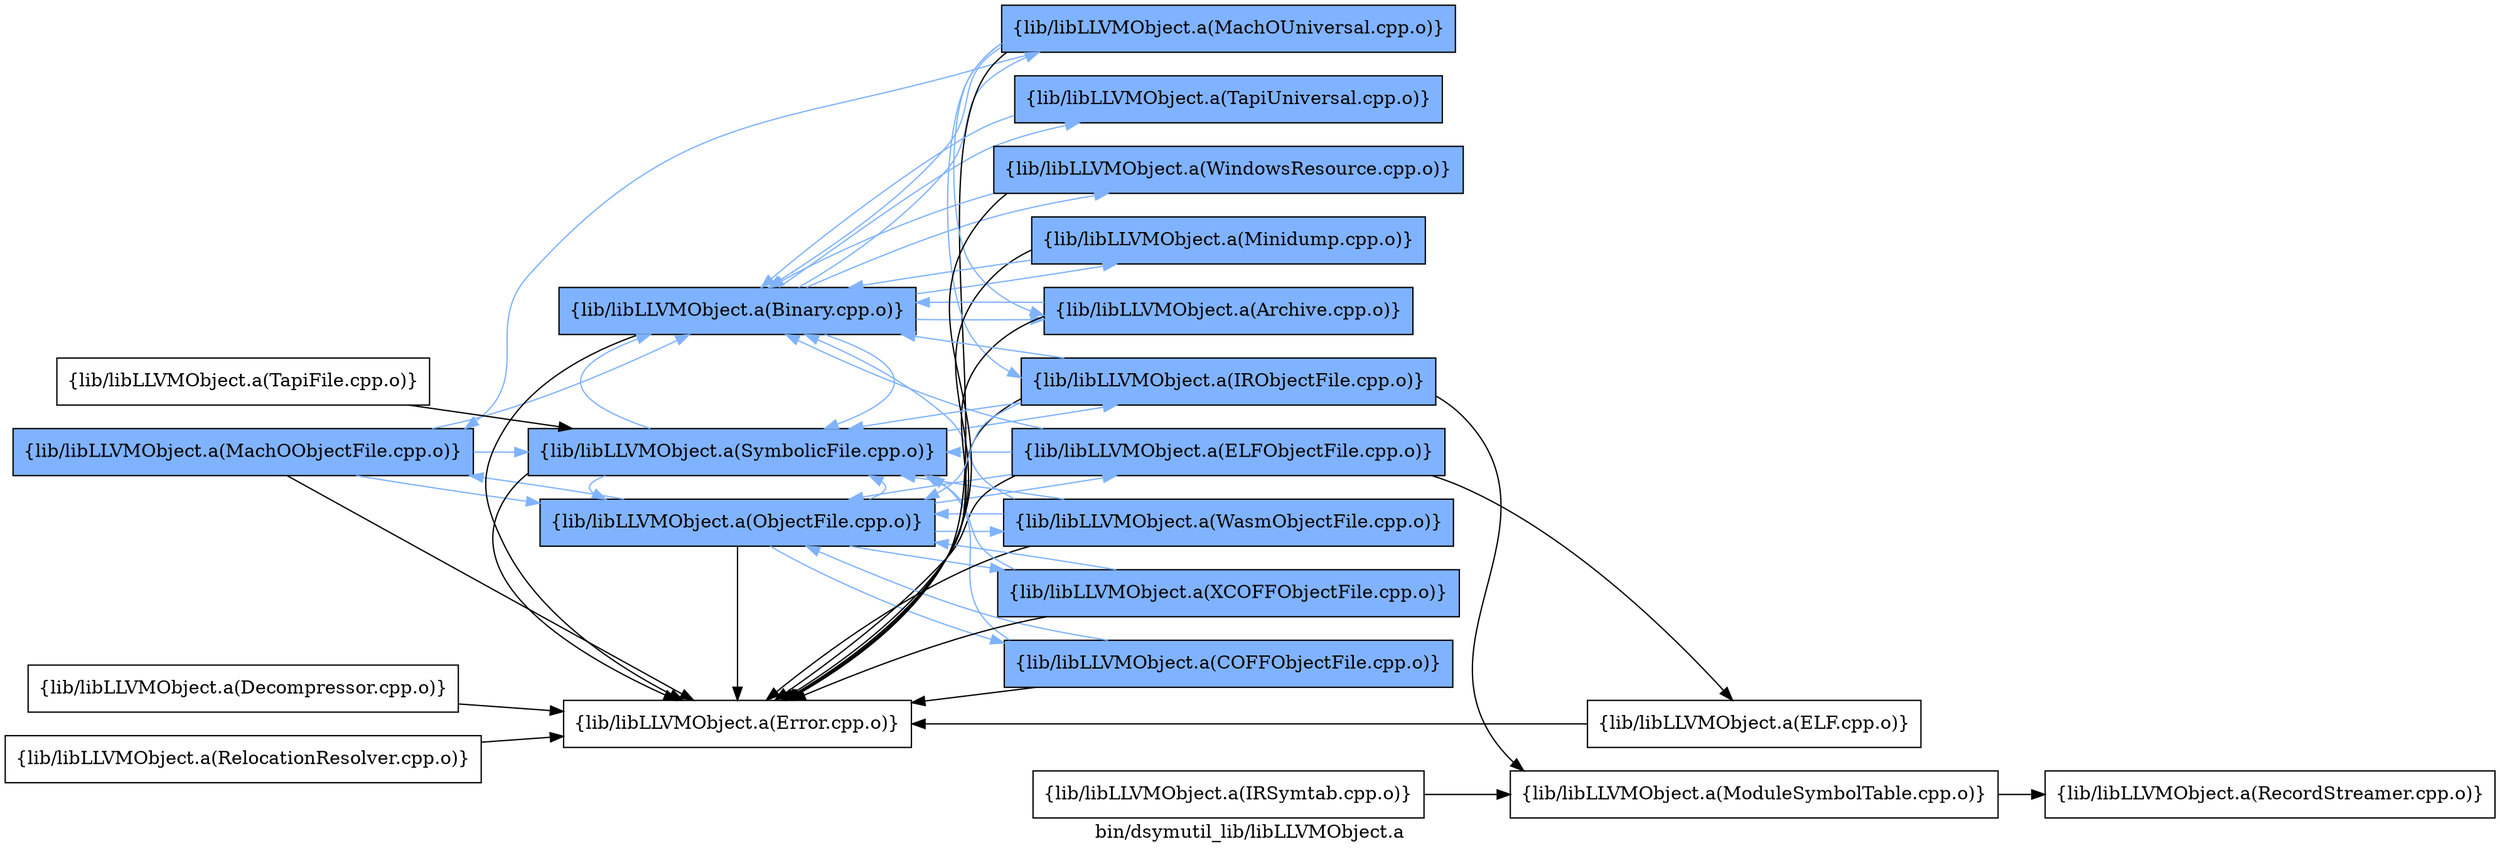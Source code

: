 digraph "bin/dsymutil_lib/libLLVMObject.a" {
	label="bin/dsymutil_lib/libLLVMObject.a";
	rankdir=LR;
	{ rank=same; Node0x557f0201d4f8;  }
	{ rank=same; Node0x557f01ffa598; Node0x557f0201aed8; Node0x557f020133b8; Node0x557f0201a7a8;  }
	{ rank=same; Node0x557f0201b928; Node0x557f0201c788; Node0x557f02019498; Node0x557f02017a58; Node0x557f0201dbd8; Node0x557f0201f168; Node0x557f02013e58; Node0x557f02019628; Node0x557f020183b8; Node0x557f0201e3f8;  }
	{ rank=same; Node0x557f0201c008; Node0x557f0201f988;  }
	{ rank=same; Node0x557f0201d4f8;  }
	{ rank=same; Node0x557f01ffa598; Node0x557f0201aed8; Node0x557f020133b8; Node0x557f0201a7a8;  }
	{ rank=same; Node0x557f0201b928; Node0x557f0201c788; Node0x557f02019498; Node0x557f02017a58; Node0x557f0201dbd8; Node0x557f0201f168; Node0x557f02013e58; Node0x557f02019628; Node0x557f020183b8; Node0x557f0201e3f8;  }
	{ rank=same; Node0x557f0201c008; Node0x557f0201f988;  }

	Node0x557f0201d4f8 [shape=record,shape=box,group=1,style=filled,fillcolor="0.600000 0.5 1",label="{lib/libLLVMObject.a(MachOObjectFile.cpp.o)}"];
	Node0x557f0201d4f8 -> Node0x557f01ffa598;
	Node0x557f0201d4f8 -> Node0x557f0201aed8[color="0.600000 0.5 1"];
	Node0x557f0201d4f8 -> Node0x557f020133b8[color="0.600000 0.5 1"];
	Node0x557f0201d4f8 -> Node0x557f0201a7a8[color="0.600000 0.5 1"];
	Node0x557f020133b8 [shape=record,shape=box,group=1,style=filled,fillcolor="0.600000 0.5 1",label="{lib/libLLVMObject.a(Binary.cpp.o)}"];
	Node0x557f020133b8 -> Node0x557f01ffa598;
	Node0x557f020133b8 -> Node0x557f0201dbd8[color="0.600000 0.5 1"];
	Node0x557f020133b8 -> Node0x557f0201f168[color="0.600000 0.5 1"];
	Node0x557f020133b8 -> Node0x557f02013e58[color="0.600000 0.5 1"];
	Node0x557f020133b8 -> Node0x557f0201a7a8[color="0.600000 0.5 1"];
	Node0x557f020133b8 -> Node0x557f02019628[color="0.600000 0.5 1"];
	Node0x557f020133b8 -> Node0x557f020183b8[color="0.600000 0.5 1"];
	Node0x557f01ffa598 [shape=record,shape=box,group=0,label="{lib/libLLVMObject.a(Error.cpp.o)}"];
	Node0x557f0201dbd8 [shape=record,shape=box,group=1,style=filled,fillcolor="0.600000 0.5 1",label="{lib/libLLVMObject.a(MachOUniversal.cpp.o)}"];
	Node0x557f0201dbd8 -> Node0x557f01ffa598;
	Node0x557f0201dbd8 -> Node0x557f0201d4f8[color="0.600000 0.5 1"];
	Node0x557f0201dbd8 -> Node0x557f0201e3f8[color="0.600000 0.5 1"];
	Node0x557f0201dbd8 -> Node0x557f02013e58[color="0.600000 0.5 1"];
	Node0x557f0201dbd8 -> Node0x557f020133b8[color="0.600000 0.5 1"];
	Node0x557f0201aed8 [shape=record,shape=box,group=1,style=filled,fillcolor="0.600000 0.5 1",label="{lib/libLLVMObject.a(ObjectFile.cpp.o)}"];
	Node0x557f0201aed8 -> Node0x557f01ffa598;
	Node0x557f0201aed8 -> Node0x557f0201d4f8[color="0.600000 0.5 1"];
	Node0x557f0201aed8 -> Node0x557f0201b928[color="0.600000 0.5 1"];
	Node0x557f0201aed8 -> Node0x557f0201c788[color="0.600000 0.5 1"];
	Node0x557f0201aed8 -> Node0x557f0201a7a8[color="0.600000 0.5 1"];
	Node0x557f0201aed8 -> Node0x557f02019498[color="0.600000 0.5 1"];
	Node0x557f0201aed8 -> Node0x557f02017a58[color="0.600000 0.5 1"];
	Node0x557f02013e58 [shape=record,shape=box,group=1,style=filled,fillcolor="0.600000 0.5 1",label="{lib/libLLVMObject.a(Archive.cpp.o)}"];
	Node0x557f02013e58 -> Node0x557f01ffa598;
	Node0x557f02013e58 -> Node0x557f020133b8[color="0.600000 0.5 1"];
	Node0x557f020158e8 [shape=record,shape=box,group=0,label="{lib/libLLVMObject.a(Decompressor.cpp.o)}"];
	Node0x557f020158e8 -> Node0x557f01ffa598;
	Node0x557f0201b2e8 [shape=record,shape=box,group=0,label="{lib/libLLVMObject.a(RelocationResolver.cpp.o)}"];
	Node0x557f0201b2e8 -> Node0x557f01ffa598;
	Node0x557f0201f168 [shape=record,shape=box,group=1,style=filled,fillcolor="0.600000 0.5 1",label="{lib/libLLVMObject.a(Minidump.cpp.o)}"];
	Node0x557f0201f168 -> Node0x557f01ffa598;
	Node0x557f0201f168 -> Node0x557f020133b8[color="0.600000 0.5 1"];
	Node0x557f0201a7a8 [shape=record,shape=box,group=1,style=filled,fillcolor="0.600000 0.5 1",label="{lib/libLLVMObject.a(SymbolicFile.cpp.o)}"];
	Node0x557f0201a7a8 -> Node0x557f01ffa598;
	Node0x557f0201a7a8 -> Node0x557f0201e3f8[color="0.600000 0.5 1"];
	Node0x557f0201a7a8 -> Node0x557f0201aed8[color="0.600000 0.5 1"];
	Node0x557f0201a7a8 -> Node0x557f020133b8[color="0.600000 0.5 1"];
	Node0x557f02019628 [shape=record,shape=box,group=1,style=filled,fillcolor="0.600000 0.5 1",label="{lib/libLLVMObject.a(TapiUniversal.cpp.o)}"];
	Node0x557f02019628 -> Node0x557f020133b8[color="0.600000 0.5 1"];
	Node0x557f020183b8 [shape=record,shape=box,group=1,style=filled,fillcolor="0.600000 0.5 1",label="{lib/libLLVMObject.a(WindowsResource.cpp.o)}"];
	Node0x557f020183b8 -> Node0x557f01ffa598;
	Node0x557f020183b8 -> Node0x557f020133b8[color="0.600000 0.5 1"];
	Node0x557f0201e3f8 [shape=record,shape=box,group=1,style=filled,fillcolor="0.600000 0.5 1",label="{lib/libLLVMObject.a(IRObjectFile.cpp.o)}"];
	Node0x557f0201e3f8 -> Node0x557f01ffa598;
	Node0x557f0201e3f8 -> Node0x557f0201f988;
	Node0x557f0201e3f8 -> Node0x557f0201aed8[color="0.600000 0.5 1"];
	Node0x557f0201e3f8 -> Node0x557f020133b8[color="0.600000 0.5 1"];
	Node0x557f0201e3f8 -> Node0x557f0201a7a8[color="0.600000 0.5 1"];
	Node0x557f0201f988 [shape=record,shape=box,group=0,label="{lib/libLLVMObject.a(ModuleSymbolTable.cpp.o)}"];
	Node0x557f0201f988 -> Node0x557f0201ab18;
	Node0x557f0201e9e8 [shape=record,shape=box,group=0,label="{lib/libLLVMObject.a(IRSymtab.cpp.o)}"];
	Node0x557f0201e9e8 -> Node0x557f0201f988;
	Node0x557f0201ab18 [shape=record,shape=box,group=0,label="{lib/libLLVMObject.a(RecordStreamer.cpp.o)}"];
	Node0x557f0201b928 [shape=record,shape=box,group=1,style=filled,fillcolor="0.600000 0.5 1",label="{lib/libLLVMObject.a(ELFObjectFile.cpp.o)}"];
	Node0x557f0201b928 -> Node0x557f01ffa598;
	Node0x557f0201b928 -> Node0x557f0201aed8[color="0.600000 0.5 1"];
	Node0x557f0201b928 -> Node0x557f0201c008;
	Node0x557f0201b928 -> Node0x557f020133b8[color="0.600000 0.5 1"];
	Node0x557f0201b928 -> Node0x557f0201a7a8[color="0.600000 0.5 1"];
	Node0x557f0201c788 [shape=record,shape=box,group=1,style=filled,fillcolor="0.600000 0.5 1",label="{lib/libLLVMObject.a(COFFObjectFile.cpp.o)}"];
	Node0x557f0201c788 -> Node0x557f01ffa598;
	Node0x557f0201c788 -> Node0x557f0201aed8[color="0.600000 0.5 1"];
	Node0x557f0201c788 -> Node0x557f0201a7a8[color="0.600000 0.5 1"];
	Node0x557f02019498 [shape=record,shape=box,group=1,style=filled,fillcolor="0.600000 0.5 1",label="{lib/libLLVMObject.a(WasmObjectFile.cpp.o)}"];
	Node0x557f02019498 -> Node0x557f01ffa598;
	Node0x557f02019498 -> Node0x557f0201aed8[color="0.600000 0.5 1"];
	Node0x557f02019498 -> Node0x557f020133b8[color="0.600000 0.5 1"];
	Node0x557f02019498 -> Node0x557f0201a7a8[color="0.600000 0.5 1"];
	Node0x557f02017a58 [shape=record,shape=box,group=1,style=filled,fillcolor="0.600000 0.5 1",label="{lib/libLLVMObject.a(XCOFFObjectFile.cpp.o)}"];
	Node0x557f02017a58 -> Node0x557f01ffa598;
	Node0x557f02017a58 -> Node0x557f0201aed8[color="0.600000 0.5 1"];
	Node0x557f02017a58 -> Node0x557f0201a7a8[color="0.600000 0.5 1"];
	Node0x557f0201c008 [shape=record,shape=box,group=0,label="{lib/libLLVMObject.a(ELF.cpp.o)}"];
	Node0x557f0201c008 -> Node0x557f01ffa598;
	Node0x557f02019cb8 [shape=record,shape=box,group=0,label="{lib/libLLVMObject.a(TapiFile.cpp.o)}"];
	Node0x557f02019cb8 -> Node0x557f0201a7a8;
}
